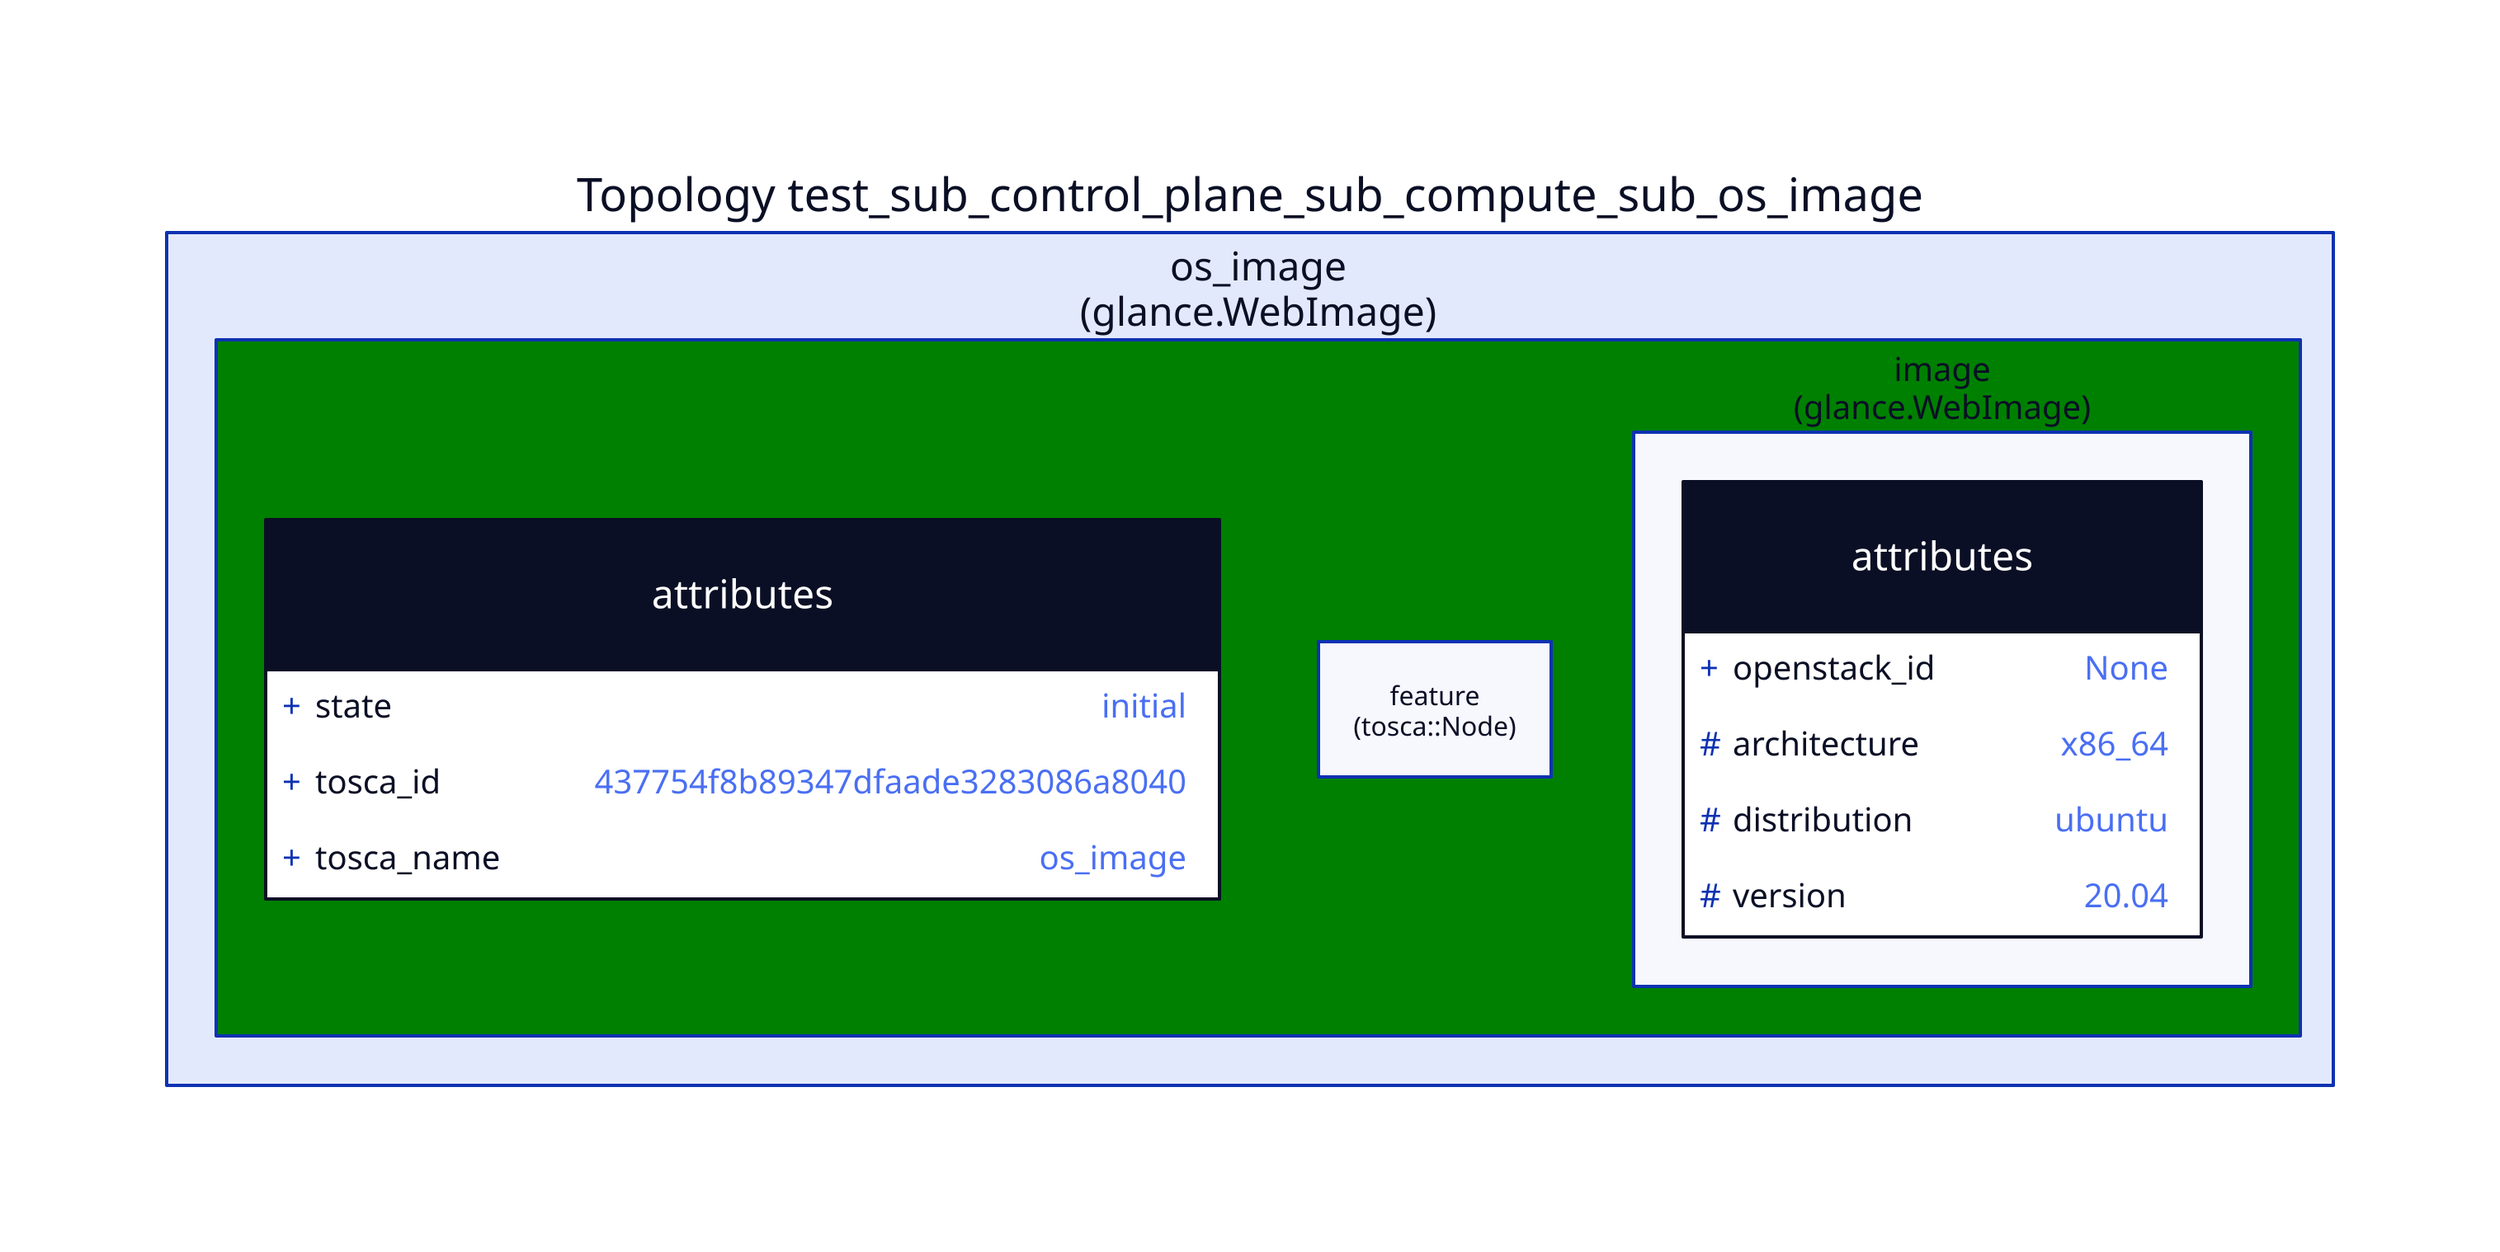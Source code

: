 
  test_sub_control_plane_sub_compute_sub_os_image: "Topology test_sub_control_plane_sub_compute_sub_os_image" {
  
  node_os_image: "os_image\n(glance.WebImage)" {
  
    style { fill: green }
    
  attributes {
    shape: class
  
    +state: "initial"
    
    +tosca_id: "437754f8b89347dfaade3283086a8040"
    
    +tosca_name: "os_image"
    
  }
  
  feature: "feature\n(tosca::Node)" {
  
  }
  
  image: "image\n(glance.WebImage)" {
  
  attributes {
    shape: class
  
    +openstack_id: "None"
    
    \#architecture: "x86_64"
    
    \#distribution: "ubuntu"
    
    \#version: "20.04"
    
  }
  
  }
  
  }
  
  }
  